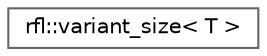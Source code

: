 digraph "类继承关系图"
{
 // LATEX_PDF_SIZE
  bgcolor="transparent";
  edge [fontname=Helvetica,fontsize=10,labelfontname=Helvetica,labelfontsize=10];
  node [fontname=Helvetica,fontsize=10,shape=box,height=0.2,width=0.4];
  rankdir="LR";
  Node0 [id="Node000000",label="rfl::variant_size\< T \>",height=0.2,width=0.4,color="grey40", fillcolor="white", style="filled",URL="$structrfl_1_1variant__size.html",tooltip=" "];
}
